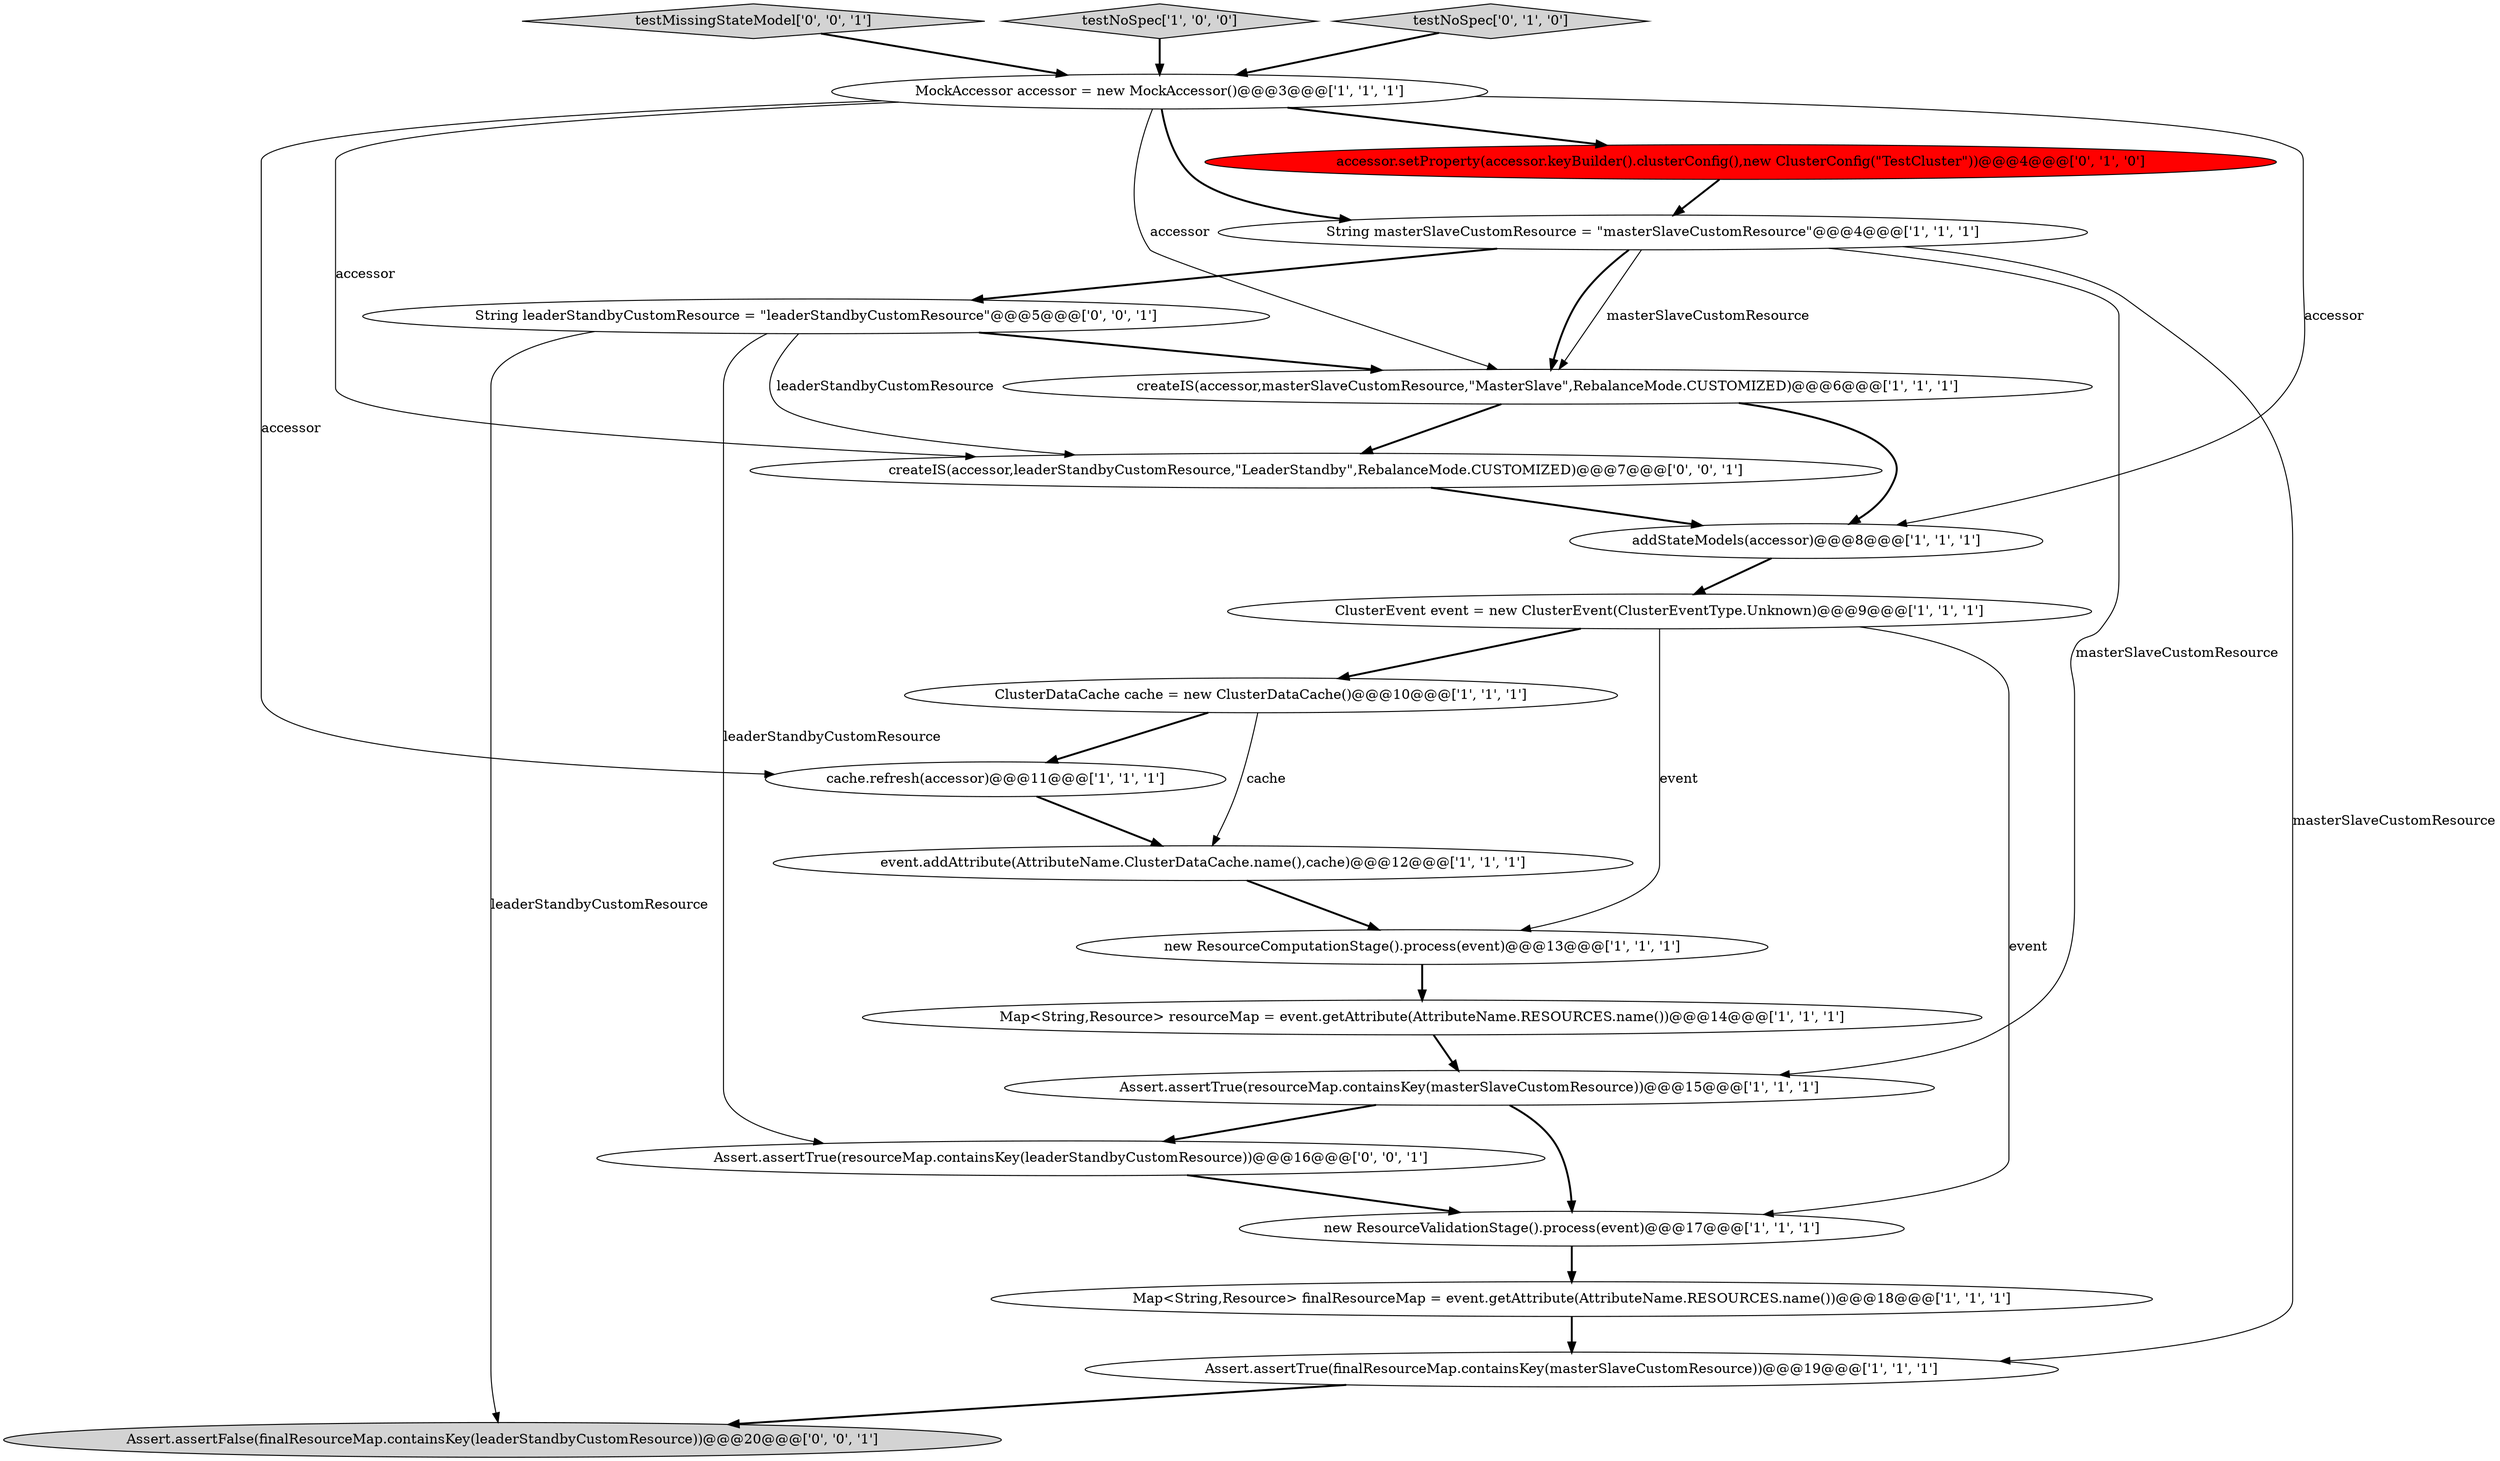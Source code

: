 digraph {
1 [style = filled, label = "ClusterDataCache cache = new ClusterDataCache()@@@10@@@['1', '1', '1']", fillcolor = white, shape = ellipse image = "AAA0AAABBB1BBB"];
5 [style = filled, label = "addStateModels(accessor)@@@8@@@['1', '1', '1']", fillcolor = white, shape = ellipse image = "AAA0AAABBB1BBB"];
17 [style = filled, label = "Assert.assertFalse(finalResourceMap.containsKey(leaderStandbyCustomResource))@@@20@@@['0', '0', '1']", fillcolor = lightgray, shape = ellipse image = "AAA0AAABBB3BBB"];
20 [style = filled, label = "String leaderStandbyCustomResource = \"leaderStandbyCustomResource\"@@@5@@@['0', '0', '1']", fillcolor = white, shape = ellipse image = "AAA0AAABBB3BBB"];
18 [style = filled, label = "testMissingStateModel['0', '0', '1']", fillcolor = lightgray, shape = diamond image = "AAA0AAABBB3BBB"];
21 [style = filled, label = "Assert.assertTrue(resourceMap.containsKey(leaderStandbyCustomResource))@@@16@@@['0', '0', '1']", fillcolor = white, shape = ellipse image = "AAA0AAABBB3BBB"];
11 [style = filled, label = "Assert.assertTrue(resourceMap.containsKey(masterSlaveCustomResource))@@@15@@@['1', '1', '1']", fillcolor = white, shape = ellipse image = "AAA0AAABBB1BBB"];
8 [style = filled, label = "testNoSpec['1', '0', '0']", fillcolor = lightgray, shape = diamond image = "AAA0AAABBB1BBB"];
13 [style = filled, label = "event.addAttribute(AttributeName.ClusterDataCache.name(),cache)@@@12@@@['1', '1', '1']", fillcolor = white, shape = ellipse image = "AAA0AAABBB1BBB"];
16 [style = filled, label = "accessor.setProperty(accessor.keyBuilder().clusterConfig(),new ClusterConfig(\"TestCluster\"))@@@4@@@['0', '1', '0']", fillcolor = red, shape = ellipse image = "AAA1AAABBB2BBB"];
19 [style = filled, label = "createIS(accessor,leaderStandbyCustomResource,\"LeaderStandby\",RebalanceMode.CUSTOMIZED)@@@7@@@['0', '0', '1']", fillcolor = white, shape = ellipse image = "AAA0AAABBB3BBB"];
7 [style = filled, label = "ClusterEvent event = new ClusterEvent(ClusterEventType.Unknown)@@@9@@@['1', '1', '1']", fillcolor = white, shape = ellipse image = "AAA0AAABBB1BBB"];
4 [style = filled, label = "Map<String,Resource> finalResourceMap = event.getAttribute(AttributeName.RESOURCES.name())@@@18@@@['1', '1', '1']", fillcolor = white, shape = ellipse image = "AAA0AAABBB1BBB"];
10 [style = filled, label = "new ResourceValidationStage().process(event)@@@17@@@['1', '1', '1']", fillcolor = white, shape = ellipse image = "AAA0AAABBB1BBB"];
6 [style = filled, label = "MockAccessor accessor = new MockAccessor()@@@3@@@['1', '1', '1']", fillcolor = white, shape = ellipse image = "AAA0AAABBB1BBB"];
3 [style = filled, label = "Map<String,Resource> resourceMap = event.getAttribute(AttributeName.RESOURCES.name())@@@14@@@['1', '1', '1']", fillcolor = white, shape = ellipse image = "AAA0AAABBB1BBB"];
2 [style = filled, label = "new ResourceComputationStage().process(event)@@@13@@@['1', '1', '1']", fillcolor = white, shape = ellipse image = "AAA0AAABBB1BBB"];
15 [style = filled, label = "testNoSpec['0', '1', '0']", fillcolor = lightgray, shape = diamond image = "AAA0AAABBB2BBB"];
12 [style = filled, label = "Assert.assertTrue(finalResourceMap.containsKey(masterSlaveCustomResource))@@@19@@@['1', '1', '1']", fillcolor = white, shape = ellipse image = "AAA0AAABBB1BBB"];
9 [style = filled, label = "String masterSlaveCustomResource = \"masterSlaveCustomResource\"@@@4@@@['1', '1', '1']", fillcolor = white, shape = ellipse image = "AAA0AAABBB1BBB"];
14 [style = filled, label = "cache.refresh(accessor)@@@11@@@['1', '1', '1']", fillcolor = white, shape = ellipse image = "AAA0AAABBB1BBB"];
0 [style = filled, label = "createIS(accessor,masterSlaveCustomResource,\"MasterSlave\",RebalanceMode.CUSTOMIZED)@@@6@@@['1', '1', '1']", fillcolor = white, shape = ellipse image = "AAA0AAABBB1BBB"];
21->10 [style = bold, label=""];
9->0 [style = solid, label="masterSlaveCustomResource"];
7->1 [style = bold, label=""];
9->0 [style = bold, label=""];
0->19 [style = bold, label=""];
2->3 [style = bold, label=""];
11->21 [style = bold, label=""];
20->0 [style = bold, label=""];
12->17 [style = bold, label=""];
3->11 [style = bold, label=""];
9->20 [style = bold, label=""];
8->6 [style = bold, label=""];
15->6 [style = bold, label=""];
6->5 [style = solid, label="accessor"];
20->21 [style = solid, label="leaderStandbyCustomResource"];
19->5 [style = bold, label=""];
6->0 [style = solid, label="accessor"];
6->19 [style = solid, label="accessor"];
18->6 [style = bold, label=""];
6->14 [style = solid, label="accessor"];
11->10 [style = bold, label=""];
6->16 [style = bold, label=""];
20->19 [style = solid, label="leaderStandbyCustomResource"];
10->4 [style = bold, label=""];
4->12 [style = bold, label=""];
1->13 [style = solid, label="cache"];
5->7 [style = bold, label=""];
9->12 [style = solid, label="masterSlaveCustomResource"];
1->14 [style = bold, label=""];
9->11 [style = solid, label="masterSlaveCustomResource"];
14->13 [style = bold, label=""];
6->9 [style = bold, label=""];
7->10 [style = solid, label="event"];
20->17 [style = solid, label="leaderStandbyCustomResource"];
16->9 [style = bold, label=""];
0->5 [style = bold, label=""];
13->2 [style = bold, label=""];
7->2 [style = solid, label="event"];
}
